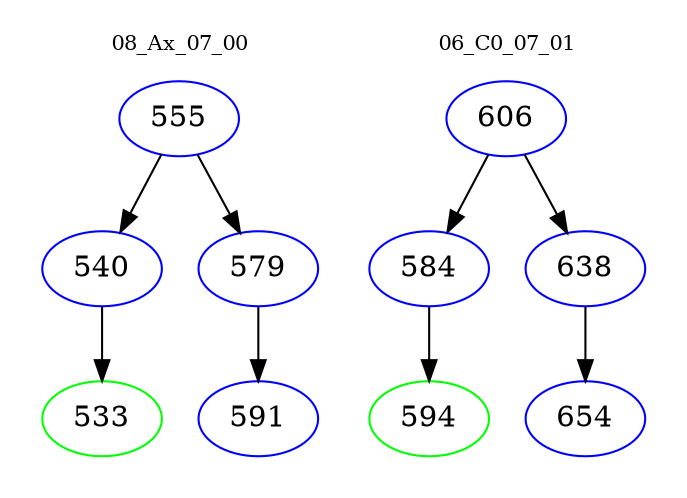 digraph{
subgraph cluster_0 {
color = white
label = "08_Ax_07_00";
fontsize=10;
T0_555 [label="555", color="blue"]
T0_555 -> T0_540 [color="black"]
T0_540 [label="540", color="blue"]
T0_540 -> T0_533 [color="black"]
T0_533 [label="533", color="green"]
T0_555 -> T0_579 [color="black"]
T0_579 [label="579", color="blue"]
T0_579 -> T0_591 [color="black"]
T0_591 [label="591", color="blue"]
}
subgraph cluster_1 {
color = white
label = "06_C0_07_01";
fontsize=10;
T1_606 [label="606", color="blue"]
T1_606 -> T1_584 [color="black"]
T1_584 [label="584", color="blue"]
T1_584 -> T1_594 [color="black"]
T1_594 [label="594", color="green"]
T1_606 -> T1_638 [color="black"]
T1_638 [label="638", color="blue"]
T1_638 -> T1_654 [color="black"]
T1_654 [label="654", color="blue"]
}
}
